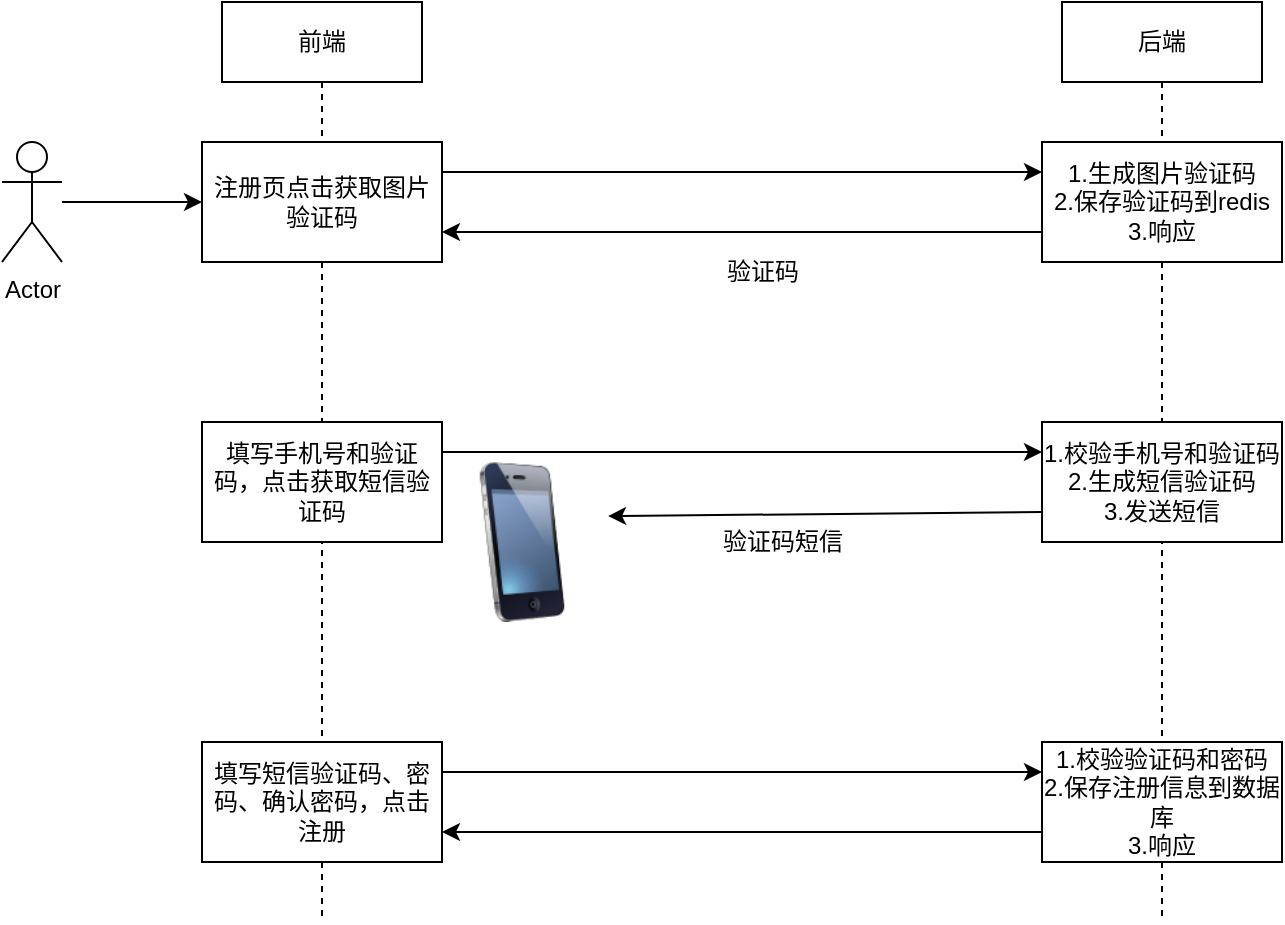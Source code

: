 <mxfile version="20.8.19" type="github">
  <diagram name="Page-1" id="2YBvvXClWsGukQMizWep">
    <mxGraphModel dx="880" dy="476" grid="1" gridSize="10" guides="1" tooltips="1" connect="1" arrows="1" fold="1" page="1" pageScale="1" pageWidth="850" pageHeight="1100" math="0" shadow="0">
      <root>
        <mxCell id="0" />
        <mxCell id="1" parent="0" />
        <mxCell id="aM9ryv3xv72pqoxQDRHE-1" value="前端" style="shape=umlLifeline;perimeter=lifelinePerimeter;whiteSpace=wrap;html=1;container=0;dropTarget=0;collapsible=0;recursiveResize=0;outlineConnect=0;portConstraint=eastwest;newEdgeStyle={&quot;edgeStyle&quot;:&quot;elbowEdgeStyle&quot;,&quot;elbow&quot;:&quot;vertical&quot;,&quot;curved&quot;:0,&quot;rounded&quot;:0};" parent="1" vertex="1">
          <mxGeometry x="210" y="30" width="100" height="460" as="geometry" />
        </mxCell>
        <mxCell id="aM9ryv3xv72pqoxQDRHE-5" value="后端" style="shape=umlLifeline;perimeter=lifelinePerimeter;whiteSpace=wrap;html=1;container=0;dropTarget=0;collapsible=0;recursiveResize=0;outlineConnect=0;portConstraint=eastwest;newEdgeStyle={&quot;edgeStyle&quot;:&quot;elbowEdgeStyle&quot;,&quot;elbow&quot;:&quot;vertical&quot;,&quot;curved&quot;:0,&quot;rounded&quot;:0};" parent="1" vertex="1">
          <mxGeometry x="630" y="30" width="100" height="460" as="geometry" />
        </mxCell>
        <mxCell id="HC03j19xk0KP6_HY7k3P-22" style="edgeStyle=orthogonalEdgeStyle;rounded=0;orthogonalLoop=1;jettySize=auto;html=1;entryX=0;entryY=0.5;entryDx=0;entryDy=0;" edge="1" parent="1" source="HC03j19xk0KP6_HY7k3P-1" target="HC03j19xk0KP6_HY7k3P-2">
          <mxGeometry relative="1" as="geometry" />
        </mxCell>
        <mxCell id="HC03j19xk0KP6_HY7k3P-1" value="Actor" style="shape=umlActor;verticalLabelPosition=bottom;verticalAlign=top;html=1;outlineConnect=0;" vertex="1" parent="1">
          <mxGeometry x="100" y="100" width="30" height="60" as="geometry" />
        </mxCell>
        <mxCell id="HC03j19xk0KP6_HY7k3P-2" value="注册页点击获取图片验证码" style="rounded=0;whiteSpace=wrap;html=1;" vertex="1" parent="1">
          <mxGeometry x="200" y="100" width="120" height="60" as="geometry" />
        </mxCell>
        <mxCell id="HC03j19xk0KP6_HY7k3P-3" value="1.生成图片验证码&lt;br&gt;2.保存验证码到redis&lt;br&gt;3.响应" style="rounded=0;whiteSpace=wrap;html=1;" vertex="1" parent="1">
          <mxGeometry x="620" y="100" width="120" height="60" as="geometry" />
        </mxCell>
        <mxCell id="HC03j19xk0KP6_HY7k3P-6" value="" style="endArrow=classic;html=1;rounded=0;exitX=1;exitY=0.25;exitDx=0;exitDy=0;entryX=0;entryY=0.25;entryDx=0;entryDy=0;" edge="1" parent="1" source="HC03j19xk0KP6_HY7k3P-2" target="HC03j19xk0KP6_HY7k3P-3">
          <mxGeometry width="50" height="50" relative="1" as="geometry">
            <mxPoint x="470" y="140" as="sourcePoint" />
            <mxPoint x="520" y="90" as="targetPoint" />
          </mxGeometry>
        </mxCell>
        <mxCell id="HC03j19xk0KP6_HY7k3P-7" value="" style="endArrow=classic;html=1;rounded=0;exitX=0;exitY=0.75;exitDx=0;exitDy=0;entryX=1;entryY=0.75;entryDx=0;entryDy=0;" edge="1" parent="1" source="HC03j19xk0KP6_HY7k3P-3" target="HC03j19xk0KP6_HY7k3P-2">
          <mxGeometry width="50" height="50" relative="1" as="geometry">
            <mxPoint x="320" y="230" as="sourcePoint" />
            <mxPoint x="370" y="180" as="targetPoint" />
          </mxGeometry>
        </mxCell>
        <mxCell id="HC03j19xk0KP6_HY7k3P-8" value="验证码" style="text;html=1;align=center;verticalAlign=middle;resizable=0;points=[];autosize=1;strokeColor=none;fillColor=none;" vertex="1" parent="1">
          <mxGeometry x="450" y="150" width="60" height="30" as="geometry" />
        </mxCell>
        <mxCell id="HC03j19xk0KP6_HY7k3P-9" value="填写手机号和验证码，点击获取短信验证码" style="rounded=0;whiteSpace=wrap;html=1;" vertex="1" parent="1">
          <mxGeometry x="200" y="240" width="120" height="60" as="geometry" />
        </mxCell>
        <mxCell id="HC03j19xk0KP6_HY7k3P-10" value="1.校验手机号和验证码&lt;br&gt;2.生成短信验证码&lt;br&gt;3.发送短信" style="rounded=0;whiteSpace=wrap;html=1;" vertex="1" parent="1">
          <mxGeometry x="620" y="240" width="120" height="60" as="geometry" />
        </mxCell>
        <mxCell id="HC03j19xk0KP6_HY7k3P-11" value="" style="endArrow=classic;html=1;rounded=0;exitX=1;exitY=0.25;exitDx=0;exitDy=0;entryX=0;entryY=0.25;entryDx=0;entryDy=0;" edge="1" parent="1" source="HC03j19xk0KP6_HY7k3P-9" target="HC03j19xk0KP6_HY7k3P-10">
          <mxGeometry width="50" height="50" relative="1" as="geometry">
            <mxPoint x="370" y="270" as="sourcePoint" />
            <mxPoint x="420" y="220" as="targetPoint" />
          </mxGeometry>
        </mxCell>
        <mxCell id="HC03j19xk0KP6_HY7k3P-13" value="" style="image;html=1;image=img/lib/clip_art/telecommunication/iPhone_128x128.png" vertex="1" parent="1">
          <mxGeometry x="320" y="260" width="80" height="80" as="geometry" />
        </mxCell>
        <mxCell id="HC03j19xk0KP6_HY7k3P-15" value="" style="endArrow=classic;html=1;rounded=0;entryX=1.038;entryY=0.338;entryDx=0;entryDy=0;exitX=0;exitY=0.75;exitDx=0;exitDy=0;entryPerimeter=0;" edge="1" parent="1" source="HC03j19xk0KP6_HY7k3P-10" target="HC03j19xk0KP6_HY7k3P-13">
          <mxGeometry width="50" height="50" relative="1" as="geometry">
            <mxPoint x="610" y="280" as="sourcePoint" />
            <mxPoint x="530" y="320" as="targetPoint" />
          </mxGeometry>
        </mxCell>
        <mxCell id="HC03j19xk0KP6_HY7k3P-16" value="验证码短信" style="text;html=1;align=center;verticalAlign=middle;resizable=0;points=[];autosize=1;strokeColor=none;fillColor=none;" vertex="1" parent="1">
          <mxGeometry x="450" y="285" width="80" height="30" as="geometry" />
        </mxCell>
        <mxCell id="HC03j19xk0KP6_HY7k3P-17" value="填写短信验证码、密码、确认密码，点击注册" style="rounded=0;whiteSpace=wrap;html=1;" vertex="1" parent="1">
          <mxGeometry x="200" y="400" width="120" height="60" as="geometry" />
        </mxCell>
        <mxCell id="HC03j19xk0KP6_HY7k3P-18" value="1.校验验证码和密码&lt;br&gt;2.保存注册信息到数据库&lt;br&gt;3.响应" style="rounded=0;whiteSpace=wrap;html=1;" vertex="1" parent="1">
          <mxGeometry x="620" y="400" width="120" height="60" as="geometry" />
        </mxCell>
        <mxCell id="HC03j19xk0KP6_HY7k3P-19" value="" style="endArrow=classic;html=1;rounded=0;exitX=1;exitY=0.25;exitDx=0;exitDy=0;entryX=0;entryY=0.25;entryDx=0;entryDy=0;" edge="1" parent="1" source="HC03j19xk0KP6_HY7k3P-17" target="HC03j19xk0KP6_HY7k3P-18">
          <mxGeometry width="50" height="50" relative="1" as="geometry">
            <mxPoint x="400" y="470" as="sourcePoint" />
            <mxPoint x="450" y="420" as="targetPoint" />
          </mxGeometry>
        </mxCell>
        <mxCell id="HC03j19xk0KP6_HY7k3P-20" value="" style="endArrow=classic;html=1;rounded=0;exitX=0;exitY=0.75;exitDx=0;exitDy=0;entryX=1;entryY=0.75;entryDx=0;entryDy=0;" edge="1" parent="1" source="HC03j19xk0KP6_HY7k3P-18" target="HC03j19xk0KP6_HY7k3P-17">
          <mxGeometry width="50" height="50" relative="1" as="geometry">
            <mxPoint x="360" y="510" as="sourcePoint" />
            <mxPoint x="410" y="460" as="targetPoint" />
          </mxGeometry>
        </mxCell>
      </root>
    </mxGraphModel>
  </diagram>
</mxfile>
